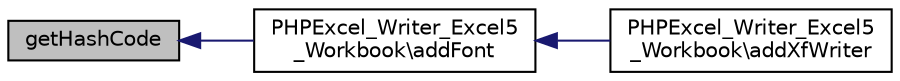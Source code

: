 digraph "getHashCode"
{
  edge [fontname="Helvetica",fontsize="10",labelfontname="Helvetica",labelfontsize="10"];
  node [fontname="Helvetica",fontsize="10",shape=record];
  rankdir="LR";
  Node43 [label="getHashCode",height=0.2,width=0.4,color="black", fillcolor="grey75", style="filled", fontcolor="black"];
  Node43 -> Node44 [dir="back",color="midnightblue",fontsize="10",style="solid",fontname="Helvetica"];
  Node44 [label="PHPExcel_Writer_Excel5\l_Workbook\\addFont",height=0.2,width=0.4,color="black", fillcolor="white", style="filled",URL="$class_p_h_p_excel___writer___excel5___workbook.html#aad1af4d854e2e9c7633e7cf9c659e796"];
  Node44 -> Node45 [dir="back",color="midnightblue",fontsize="10",style="solid",fontname="Helvetica"];
  Node45 [label="PHPExcel_Writer_Excel5\l_Workbook\\addXfWriter",height=0.2,width=0.4,color="black", fillcolor="white", style="filled",URL="$class_p_h_p_excel___writer___excel5___workbook.html#ab570aeedd37ec6e609f70c3ec3eccd5d"];
}
